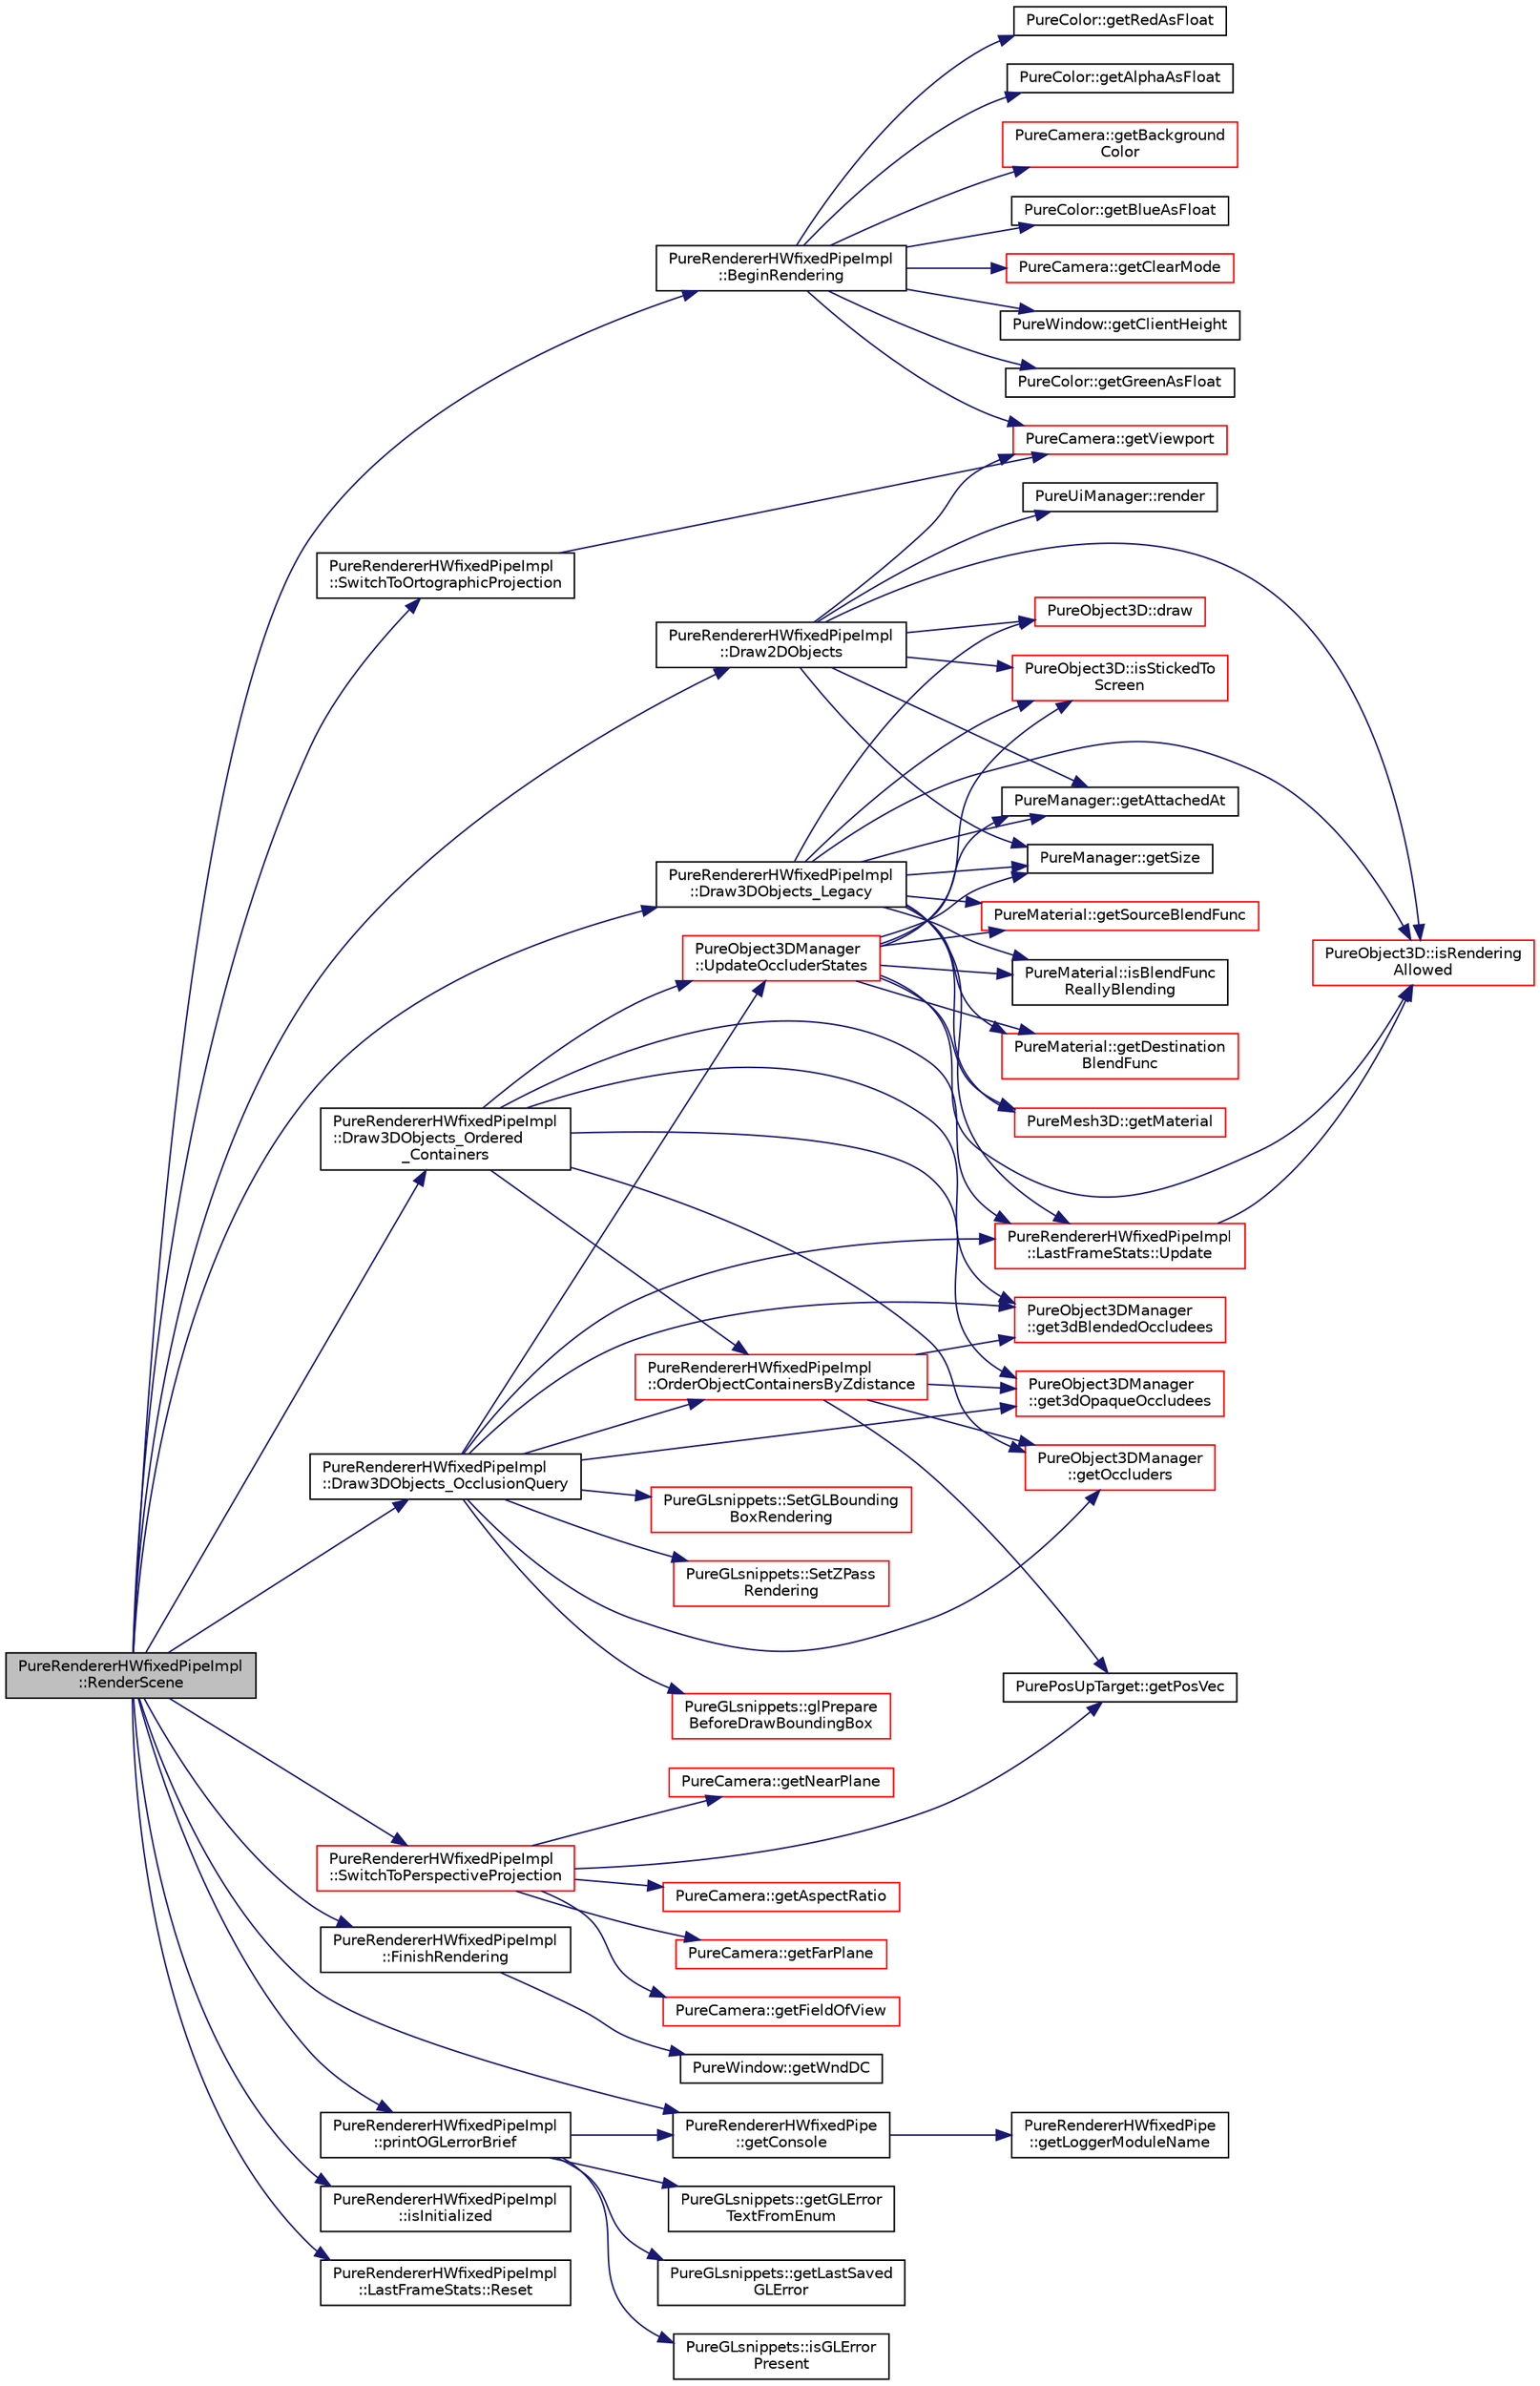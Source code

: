 digraph "PureRendererHWfixedPipeImpl::RenderScene"
{
 // LATEX_PDF_SIZE
  edge [fontname="Helvetica",fontsize="10",labelfontname="Helvetica",labelfontsize="10"];
  node [fontname="Helvetica",fontsize="10",shape=record];
  rankdir="LR";
  Node1 [label="PureRendererHWfixedPipeImpl\l::RenderScene",height=0.2,width=0.4,color="black", fillcolor="grey75", style="filled", fontcolor="black",tooltip="Renders the scene."];
  Node1 -> Node2 [color="midnightblue",fontsize="10",style="solid",fontname="Helvetica"];
  Node2 [label="PureRendererHWfixedPipeImpl\l::BeginRendering",height=0.2,width=0.4,color="black", fillcolor="white", style="filled",URL="$class_pure_renderer_h_wfixed_pipe_impl.html#a2adb35c69ede2fb1847a8cda45487c27",tooltip="Sets viewport size and clears buffers."];
  Node2 -> Node3 [color="midnightblue",fontsize="10",style="solid",fontname="Helvetica"];
  Node3 [label="PureColor::getAlphaAsFloat",height=0.2,width=0.4,color="black", fillcolor="white", style="filled",URL="$class_pure_color.html#acc8338ef8c3b46b76d262ae653c7d6a9",tooltip="Gets alpha component."];
  Node2 -> Node4 [color="midnightblue",fontsize="10",style="solid",fontname="Helvetica"];
  Node4 [label="PureCamera::getBackground\lColor",height=0.2,width=0.4,color="red", fillcolor="white", style="filled",URL="$class_pure_camera.html#a49d634d706b7d98bcf653cbbee2f40fa",tooltip="Gets camera background color."];
  Node2 -> Node6 [color="midnightblue",fontsize="10",style="solid",fontname="Helvetica"];
  Node6 [label="PureColor::getBlueAsFloat",height=0.2,width=0.4,color="black", fillcolor="white", style="filled",URL="$class_pure_color.html#a0cf1c0771db6383439a13df898f26918",tooltip="Gets blue component."];
  Node2 -> Node7 [color="midnightblue",fontsize="10",style="solid",fontname="Helvetica"];
  Node7 [label="PureCamera::getClearMode",height=0.2,width=0.4,color="red", fillcolor="white", style="filled",URL="$class_pure_camera.html#a8f34ba5e57c9236b592765e1e0924417",tooltip="Gets clear mode."];
  Node2 -> Node9 [color="midnightblue",fontsize="10",style="solid",fontname="Helvetica"];
  Node9 [label="PureWindow::getClientHeight",height=0.2,width=0.4,color="black", fillcolor="white", style="filled",URL="$class_pure_window.html#ac45c4ecfcf2411975b265a8f1ebc0e74",tooltip="Gets window client height."];
  Node2 -> Node10 [color="midnightblue",fontsize="10",style="solid",fontname="Helvetica"];
  Node10 [label="PureColor::getGreenAsFloat",height=0.2,width=0.4,color="black", fillcolor="white", style="filled",URL="$class_pure_color.html#a8b4e680b2a9903004f91c28149f486d5",tooltip="Gets green component."];
  Node2 -> Node11 [color="midnightblue",fontsize="10",style="solid",fontname="Helvetica"];
  Node11 [label="PureColor::getRedAsFloat",height=0.2,width=0.4,color="black", fillcolor="white", style="filled",URL="$class_pure_color.html#a4c9ee3fab5dc652bdec428a1ded04fa2",tooltip="Gets red component."];
  Node2 -> Node12 [color="midnightblue",fontsize="10",style="solid",fontname="Helvetica"];
  Node12 [label="PureCamera::getViewport",height=0.2,width=0.4,color="red", fillcolor="white", style="filled",URL="$class_pure_camera.html#a165e80e61119139c31f6bbd3dccf8ce4",tooltip="Gets camera viewport."];
  Node1 -> Node14 [color="midnightblue",fontsize="10",style="solid",fontname="Helvetica"];
  Node14 [label="PureRendererHWfixedPipeImpl\l::Draw2DObjects",height=0.2,width=0.4,color="black", fillcolor="white", style="filled",URL="$class_pure_renderer_h_wfixed_pipe_impl.html#a0d66f2a6884e26d14769700d447e2eb9",tooltip="Draws 2D objects."];
  Node14 -> Node15 [color="midnightblue",fontsize="10",style="solid",fontname="Helvetica"];
  Node15 [label="PureObject3D::draw",height=0.2,width=0.4,color="red", fillcolor="white", style="filled",URL="$class_pure_object3_d.html#aadfb67f05a5f03b2dd2880bf6d39647e",tooltip="Draws the object."];
  Node14 -> Node33 [color="midnightblue",fontsize="10",style="solid",fontname="Helvetica"];
  Node33 [label="PureManager::getAttachedAt",height=0.2,width=0.4,color="black", fillcolor="white", style="filled",URL="$class_pure_manager.html#a9dc649f2708925167bec9d35c5cd1dac",tooltip="Gets the pointer to the managed at the given index."];
  Node14 -> Node95 [color="midnightblue",fontsize="10",style="solid",fontname="Helvetica"];
  Node95 [label="PureManager::getSize",height=0.2,width=0.4,color="black", fillcolor="white", style="filled",URL="$class_pure_manager.html#ab0e16425f31ab0363649bfacdecec94d",tooltip="Gets the number of allocated slots for managed objects; getSize() >= getCount()."];
  Node14 -> Node12 [color="midnightblue",fontsize="10",style="solid",fontname="Helvetica"];
  Node14 -> Node96 [color="midnightblue",fontsize="10",style="solid",fontname="Helvetica"];
  Node96 [label="PureObject3D::isRendering\lAllowed",height=0.2,width=0.4,color="red", fillcolor="white", style="filled",URL="$class_pure_object3_d.html#a201bcb9211c6f628a57b265979091950",tooltip="Gets if rendering is allowed."];
  Node14 -> Node87 [color="midnightblue",fontsize="10",style="solid",fontname="Helvetica"];
  Node87 [label="PureObject3D::isStickedTo\lScreen",height=0.2,width=0.4,color="red", fillcolor="white", style="filled",URL="$class_pure_object3_d.html#a0413a083561563c72dff35a13fb9d105",tooltip="Gets the sticked-to-screen state."];
  Node14 -> Node98 [color="midnightblue",fontsize="10",style="solid",fontname="Helvetica"];
  Node98 [label="PureUiManager::render",height=0.2,width=0.4,color="black", fillcolor="white", style="filled",URL="$class_pure_ui_manager.html#a64b7c460810e51bf1c4942bff0f508e6",tooltip=" "];
  Node1 -> Node99 [color="midnightblue",fontsize="10",style="solid",fontname="Helvetica"];
  Node99 [label="PureRendererHWfixedPipeImpl\l::Draw3DObjects_Legacy",height=0.2,width=0.4,color="black", fillcolor="white", style="filled",URL="$class_pure_renderer_h_wfixed_pipe_impl.html#a4cbd29273a8536e532d6e471bad560c5",tooltip="Draws 3D objects, the legacy PR00FPS way."];
  Node99 -> Node15 [color="midnightblue",fontsize="10",style="solid",fontname="Helvetica"];
  Node99 -> Node33 [color="midnightblue",fontsize="10",style="solid",fontname="Helvetica"];
  Node99 -> Node60 [color="midnightblue",fontsize="10",style="solid",fontname="Helvetica"];
  Node60 [label="PureMaterial::getDestination\lBlendFunc",height=0.2,width=0.4,color="red", fillcolor="white", style="filled",URL="$class_pure_material.html#a6da69b985d3b4aaa53e1fd09e60a0cf3",tooltip="Gets the destination blend factor on the specified level."];
  Node99 -> Node63 [color="midnightblue",fontsize="10",style="solid",fontname="Helvetica"];
  Node63 [label="PureMesh3D::getMaterial",height=0.2,width=0.4,color="red", fillcolor="white", style="filled",URL="$class_pure_mesh3_d.html#a5a24f2851af802c62d43f211828302ce",tooltip="Gets the material."];
  Node99 -> Node95 [color="midnightblue",fontsize="10",style="solid",fontname="Helvetica"];
  Node99 -> Node65 [color="midnightblue",fontsize="10",style="solid",fontname="Helvetica"];
  Node65 [label="PureMaterial::getSourceBlendFunc",height=0.2,width=0.4,color="red", fillcolor="white", style="filled",URL="$class_pure_material.html#ae232adc941aec0ffbe7533c28ec58546",tooltip="Gets the source blend factor on the specified level."];
  Node99 -> Node69 [color="midnightblue",fontsize="10",style="solid",fontname="Helvetica"];
  Node69 [label="PureMaterial::isBlendFunc\lReallyBlending",height=0.2,width=0.4,color="black", fillcolor="white", style="filled",URL="$class_pure_material.html#a6d975b46498ae73a8bf69e774123c271",tooltip="Gets whether the given source and destination factors really mean blending or not."];
  Node99 -> Node96 [color="midnightblue",fontsize="10",style="solid",fontname="Helvetica"];
  Node99 -> Node87 [color="midnightblue",fontsize="10",style="solid",fontname="Helvetica"];
  Node99 -> Node100 [color="midnightblue",fontsize="10",style="solid",fontname="Helvetica"];
  Node100 [label="PureRendererHWfixedPipeImpl\l::LastFrameStats::Update",height=0.2,width=0.4,color="red", fillcolor="white", style="filled",URL="$class_pure_renderer_h_wfixed_pipe_impl_1_1_last_frame_stats.html#a7ae64c631a2901e487ab9f51aa2387ea",tooltip="Updates the per-frame stats with data from the given object."];
  Node100 -> Node96 [color="midnightblue",fontsize="10",style="solid",fontname="Helvetica"];
  Node1 -> Node112 [color="midnightblue",fontsize="10",style="solid",fontname="Helvetica"];
  Node112 [label="PureRendererHWfixedPipeImpl\l::Draw3DObjects_OcclusionQuery",height=0.2,width=0.4,color="black", fillcolor="white", style="filled",URL="$class_pure_renderer_h_wfixed_pipe_impl.html#ab3dbdbb2477653890d644087d7d72996",tooltip="Draws 3D objects with occlusion query."];
  Node112 -> Node113 [color="midnightblue",fontsize="10",style="solid",fontname="Helvetica"];
  Node113 [label="PureObject3DManager\l::get3dBlendedOccludees",height=0.2,width=0.4,color="red", fillcolor="white", style="filled",URL="$class_pure_object3_d_manager.html#a0319ff10f6b94d659b1cf9ecaff2b2f2",tooltip="Get a list of 3D (non-sticked) blended occludees."];
  Node112 -> Node115 [color="midnightblue",fontsize="10",style="solid",fontname="Helvetica"];
  Node115 [label="PureObject3DManager\l::get3dOpaqueOccludees",height=0.2,width=0.4,color="red", fillcolor="white", style="filled",URL="$class_pure_object3_d_manager.html#a4574db4d84c1f9ae429f70b39d22e335",tooltip="Get a list of 3D (non-sticked) opaque (non-blended) occludees."];
  Node112 -> Node117 [color="midnightblue",fontsize="10",style="solid",fontname="Helvetica"];
  Node117 [label="PureObject3DManager\l::getOccluders",height=0.2,width=0.4,color="red", fillcolor="white", style="filled",URL="$class_pure_object3_d_manager.html#af928bd00e2b8bf64131e40d9315cdac2",tooltip="Get a list of occluders."];
  Node112 -> Node119 [color="midnightblue",fontsize="10",style="solid",fontname="Helvetica"];
  Node119 [label="PureGLsnippets::glPrepare\lBeforeDrawBoundingBox",height=0.2,width=0.4,color="red", fillcolor="white", style="filled",URL="$class_pure_g_lsnippets.html#ac174d12913ee53b4181210c7d025b9b5",tooltip=" "];
  Node112 -> Node120 [color="midnightblue",fontsize="10",style="solid",fontname="Helvetica"];
  Node120 [label="PureRendererHWfixedPipeImpl\l::OrderObjectContainersByZdistance",height=0.2,width=0.4,color="red", fillcolor="white", style="filled",URL="$class_pure_renderer_h_wfixed_pipe_impl.html#a2f024914e582be97a60f1e1453536d12",tooltip="Orders objects by Z-distance relative to camera view."];
  Node120 -> Node113 [color="midnightblue",fontsize="10",style="solid",fontname="Helvetica"];
  Node120 -> Node115 [color="midnightblue",fontsize="10",style="solid",fontname="Helvetica"];
  Node120 -> Node117 [color="midnightblue",fontsize="10",style="solid",fontname="Helvetica"];
  Node120 -> Node121 [color="midnightblue",fontsize="10",style="solid",fontname="Helvetica"];
  Node121 [label="PurePosUpTarget::getPosVec",height=0.2,width=0.4,color="black", fillcolor="white", style="filled",URL="$class_pure_pos_up_target.html#a9746aa7f7dc347d35178b2f61acce74f",tooltip="Gets Position vector."];
  Node112 -> Node125 [color="midnightblue",fontsize="10",style="solid",fontname="Helvetica"];
  Node125 [label="PureGLsnippets::SetGLBounding\lBoxRendering",height=0.2,width=0.4,color="red", fillcolor="white", style="filled",URL="$class_pure_g_lsnippets.html#a928f783902658245a87bd0f15b32a9db",tooltip="Sets GL states up for bounding box rendering or resets them."];
  Node112 -> Node126 [color="midnightblue",fontsize="10",style="solid",fontname="Helvetica"];
  Node126 [label="PureGLsnippets::SetZPass\lRendering",height=0.2,width=0.4,color="red", fillcolor="white", style="filled",URL="$class_pure_g_lsnippets.html#a66846617bd43601bd11d21ef420178da",tooltip=" "];
  Node112 -> Node100 [color="midnightblue",fontsize="10",style="solid",fontname="Helvetica"];
  Node112 -> Node127 [color="midnightblue",fontsize="10",style="solid",fontname="Helvetica"];
  Node127 [label="PureObject3DManager\l::UpdateOccluderStates",height=0.2,width=0.4,color="red", fillcolor="white", style="filled",URL="$class_pure_object3_d_manager.html#a20d9c29b450098803aa457b572859d92",tooltip="Iterates over its manageds and updates their occluder states."];
  Node127 -> Node33 [color="midnightblue",fontsize="10",style="solid",fontname="Helvetica"];
  Node127 -> Node60 [color="midnightblue",fontsize="10",style="solid",fontname="Helvetica"];
  Node127 -> Node63 [color="midnightblue",fontsize="10",style="solid",fontname="Helvetica"];
  Node127 -> Node95 [color="midnightblue",fontsize="10",style="solid",fontname="Helvetica"];
  Node127 -> Node65 [color="midnightblue",fontsize="10",style="solid",fontname="Helvetica"];
  Node127 -> Node69 [color="midnightblue",fontsize="10",style="solid",fontname="Helvetica"];
  Node127 -> Node96 [color="midnightblue",fontsize="10",style="solid",fontname="Helvetica"];
  Node127 -> Node87 [color="midnightblue",fontsize="10",style="solid",fontname="Helvetica"];
  Node1 -> Node136 [color="midnightblue",fontsize="10",style="solid",fontname="Helvetica"];
  Node136 [label="PureRendererHWfixedPipeImpl\l::Draw3DObjects_Ordered\l_Containers",height=0.2,width=0.4,color="black", fillcolor="white", style="filled",URL="$class_pure_renderer_h_wfixed_pipe_impl.html#a10957577a88dfcf39ce2039e37f7a343",tooltip="Draws 3D objects using separate Object3D containers."];
  Node136 -> Node113 [color="midnightblue",fontsize="10",style="solid",fontname="Helvetica"];
  Node136 -> Node115 [color="midnightblue",fontsize="10",style="solid",fontname="Helvetica"];
  Node136 -> Node117 [color="midnightblue",fontsize="10",style="solid",fontname="Helvetica"];
  Node136 -> Node120 [color="midnightblue",fontsize="10",style="solid",fontname="Helvetica"];
  Node136 -> Node100 [color="midnightblue",fontsize="10",style="solid",fontname="Helvetica"];
  Node136 -> Node127 [color="midnightblue",fontsize="10",style="solid",fontname="Helvetica"];
  Node1 -> Node137 [color="midnightblue",fontsize="10",style="solid",fontname="Helvetica"];
  Node137 [label="PureRendererHWfixedPipeImpl\l::FinishRendering",height=0.2,width=0.4,color="black", fillcolor="white", style="filled",URL="$class_pure_renderer_h_wfixed_pipe_impl.html#a059d8c1afb7330f6a52bde5a4b6d6878",tooltip="Forces pending tasks to be finished and displays the rendered picture."];
  Node137 -> Node138 [color="midnightblue",fontsize="10",style="solid",fontname="Helvetica"];
  Node138 [label="PureWindow::getWndDC",height=0.2,width=0.4,color="black", fillcolor="white", style="filled",URL="$class_pure_window.html#a1500b7409a36e5f1ecc695c34e09d7df",tooltip="Gets window Device Context."];
  Node1 -> Node139 [color="midnightblue",fontsize="10",style="solid",fontname="Helvetica"];
  Node139 [label="PureRendererHWfixedPipe\l::getConsole",height=0.2,width=0.4,color="black", fillcolor="white", style="filled",URL="$class_pure_renderer_h_wfixed_pipe.html#afefeadb4d229d83d09fc0f6ec875e48d",tooltip="Returns access to console preset with logger module name as this class."];
  Node139 -> Node140 [color="midnightblue",fontsize="10",style="solid",fontname="Helvetica"];
  Node140 [label="PureRendererHWfixedPipe\l::getLoggerModuleName",height=0.2,width=0.4,color="black", fillcolor="white", style="filled",URL="$class_pure_renderer_h_wfixed_pipe.html#ac1cf5676887440d49a380e1359edd222",tooltip="Returns the logger module name of this class."];
  Node1 -> Node141 [color="midnightblue",fontsize="10",style="solid",fontname="Helvetica"];
  Node141 [label="PureRendererHWfixedPipeImpl\l::isInitialized",height=0.2,width=0.4,color="black", fillcolor="white", style="filled",URL="$class_pure_renderer_h_wfixed_pipe_impl.html#ace0c3dda08ee7d2582e6dbc2fc24bdee",tooltip="Gets the state of the renderer."];
  Node1 -> Node142 [color="midnightblue",fontsize="10",style="solid",fontname="Helvetica"];
  Node142 [label="PureRendererHWfixedPipeImpl\l::printOGLerrorBrief",height=0.2,width=0.4,color="black", fillcolor="white", style="filled",URL="$class_pure_renderer_h_wfixed_pipe_impl.html#a5a5fa91ec9ecfc07a812ad70d635c274",tooltip="Writes OpenGL error to console only if there is really an error."];
  Node142 -> Node139 [color="midnightblue",fontsize="10",style="solid",fontname="Helvetica"];
  Node142 -> Node49 [color="midnightblue",fontsize="10",style="solid",fontname="Helvetica"];
  Node49 [label="PureGLsnippets::getGLError\lTextFromEnum",height=0.2,width=0.4,color="black", fillcolor="white", style="filled",URL="$class_pure_g_lsnippets.html#ac9c5e3570d082ea2c1f51b185e238641",tooltip="Gets the string representation of the given GL error."];
  Node142 -> Node50 [color="midnightblue",fontsize="10",style="solid",fontname="Helvetica"];
  Node50 [label="PureGLsnippets::getLastSaved\lGLError",height=0.2,width=0.4,color="black", fillcolor="white", style="filled",URL="$class_pure_g_lsnippets.html#a65daf410252a99c8a322fea26bd4caf1",tooltip="Gets the last saved GL error."];
  Node142 -> Node51 [color="midnightblue",fontsize="10",style="solid",fontname="Helvetica"];
  Node51 [label="PureGLsnippets::isGLError\lPresent",height=0.2,width=0.4,color="black", fillcolor="white", style="filled",URL="$class_pure_g_lsnippets.html#a9901675747b09835eb82ddbad3a91fa5",tooltip="Gets whether there is an error in OpenGL or not."];
  Node1 -> Node143 [color="midnightblue",fontsize="10",style="solid",fontname="Helvetica"];
  Node143 [label="PureRendererHWfixedPipeImpl\l::LastFrameStats::Reset",height=0.2,width=0.4,color="black", fillcolor="white", style="filled",URL="$class_pure_renderer_h_wfixed_pipe_impl_1_1_last_frame_stats.html#a078597c24a11e23a5047cf1f87fce8a9",tooltip=" "];
  Node1 -> Node144 [color="midnightblue",fontsize="10",style="solid",fontname="Helvetica"];
  Node144 [label="PureRendererHWfixedPipeImpl\l::SwitchToOrtographicProjection",height=0.2,width=0.4,color="black", fillcolor="white", style="filled",URL="$class_pure_renderer_h_wfixed_pipe_impl.html#ac32048f56bf48d5aac382ceecaa9299f",tooltip="Sets orthographic projection."];
  Node144 -> Node12 [color="midnightblue",fontsize="10",style="solid",fontname="Helvetica"];
  Node1 -> Node145 [color="midnightblue",fontsize="10",style="solid",fontname="Helvetica"];
  Node145 [label="PureRendererHWfixedPipeImpl\l::SwitchToPerspectiveProjection",height=0.2,width=0.4,color="red", fillcolor="white", style="filled",URL="$class_pure_renderer_h_wfixed_pipe_impl.html#a526b785b130968c0d9e4b8a3bd2b9dc3",tooltip="Sets perspective projection."];
  Node145 -> Node146 [color="midnightblue",fontsize="10",style="solid",fontname="Helvetica"];
  Node146 [label="PureCamera::getAspectRatio",height=0.2,width=0.4,color="red", fillcolor="white", style="filled",URL="$class_pure_camera.html#a2d2b560f1297acf383ceb6655c798446",tooltip="Gets the camera's aspect ratio (usually viewport width / height)."];
  Node145 -> Node148 [color="midnightblue",fontsize="10",style="solid",fontname="Helvetica"];
  Node148 [label="PureCamera::getFarPlane",height=0.2,width=0.4,color="red", fillcolor="white", style="filled",URL="$class_pure_camera.html#aee59c6030123372763838b40540ec708",tooltip="Gets camera far plane distance from eye position."];
  Node145 -> Node150 [color="midnightblue",fontsize="10",style="solid",fontname="Helvetica"];
  Node150 [label="PureCamera::getFieldOfView",height=0.2,width=0.4,color="red", fillcolor="white", style="filled",URL="$class_pure_camera.html#a0fda835ec152b082babe9b0f4d1f37de",tooltip="Gets camera field of view angle on Y direction in degrees."];
  Node145 -> Node152 [color="midnightblue",fontsize="10",style="solid",fontname="Helvetica"];
  Node152 [label="PureCamera::getNearPlane",height=0.2,width=0.4,color="red", fillcolor="white", style="filled",URL="$class_pure_camera.html#a68214d5a55c9f3e1d76031f8dba45df2",tooltip="Gets camera near plane distance from eye position."];
  Node145 -> Node121 [color="midnightblue",fontsize="10",style="solid",fontname="Helvetica"];
}

